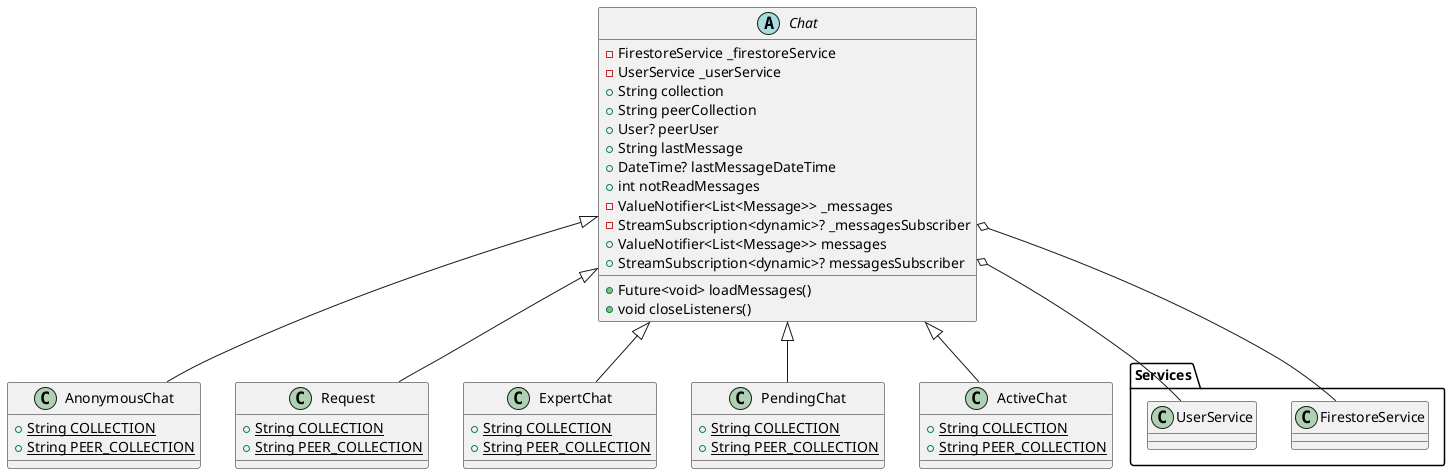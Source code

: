 @startuml
set namespaceSeparator ::

class "AnonymousChat" {
  {static} +String COLLECTION
  {static} +String PEER_COLLECTION
}

"Chat" <|-- "AnonymousChat"

class "Request" {
  {static} +String COLLECTION
  {static} +String PEER_COLLECTION
}

"Chat" <|-- "Request"

class "ExpertChat" {
  {static} +String COLLECTION
  {static} +String PEER_COLLECTION
}

"Chat" <|-- "ExpertChat"

abstract class "Chat" {
  -FirestoreService _firestoreService
  -UserService _userService
  +String collection
  +String peerCollection
  +User? peerUser
  +String lastMessage
  +DateTime? lastMessageDateTime
  +int notReadMessages
  -ValueNotifier<List<Message>> _messages
  -StreamSubscription<dynamic>? _messagesSubscriber
  +ValueNotifier<List<Message>> messages
  +StreamSubscription<dynamic>? messagesSubscriber
  +Future<void> loadMessages()
  +void closeListeners()
}

"Chat" o-- "Services::FirestoreService"
"Chat" o-- "Services::UserService"

class "PendingChat" {
  {static} +String COLLECTION
  {static} +String PEER_COLLECTION
}

"Chat" <|-- "PendingChat"

class "ActiveChat" {
  {static} +String COLLECTION
  {static} +String PEER_COLLECTION
}

"Chat" <|-- "ActiveChat"


@enduml
